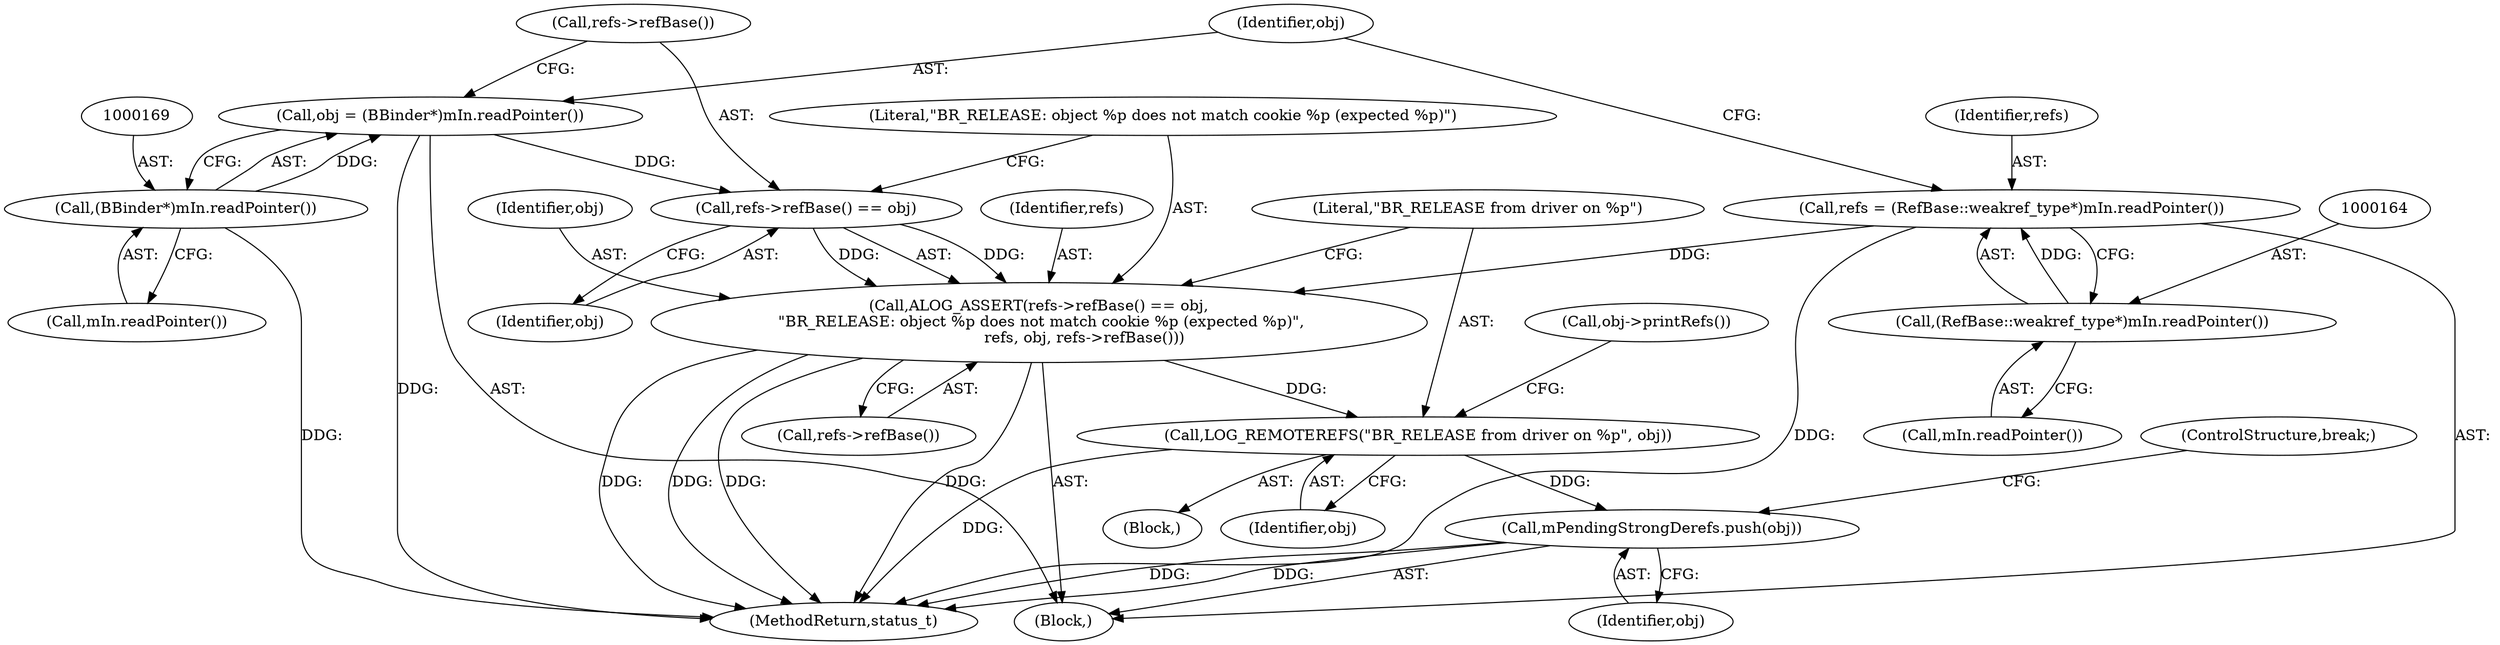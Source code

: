 digraph "0_Android_a59b827869a2ea04022dd225007f29af8d61837a@pointer" {
"1000180" [label="(Call,LOG_REMOTEREFS(\"BR_RELEASE from driver on %p\", obj))"];
"1000171" [label="(Call,ALOG_ASSERT(refs->refBase() == obj,\n \"BR_RELEASE: object %p does not match cookie %p (expected %p)\",\n                   refs, obj, refs->refBase()))"];
"1000172" [label="(Call,refs->refBase() == obj)"];
"1000166" [label="(Call,obj = (BBinder*)mIn.readPointer())"];
"1000168" [label="(Call,(BBinder*)mIn.readPointer())"];
"1000161" [label="(Call,refs = (RefBase::weakref_type*)mIn.readPointer())"];
"1000163" [label="(Call,(RefBase::weakref_type*)mIn.readPointer())"];
"1000184" [label="(Call,mPendingStrongDerefs.push(obj))"];
"1000179" [label="(Block,)"];
"1000181" [label="(Literal,\"BR_RELEASE from driver on %p\")"];
"1000185" [label="(Identifier,obj)"];
"1000178" [label="(Call,refs->refBase())"];
"1000184" [label="(Call,mPendingStrongDerefs.push(obj))"];
"1000171" [label="(Call,ALOG_ASSERT(refs->refBase() == obj,\n \"BR_RELEASE: object %p does not match cookie %p (expected %p)\",\n                   refs, obj, refs->refBase()))"];
"1000163" [label="(Call,(RefBase::weakref_type*)mIn.readPointer())"];
"1000183" [label="(Call,obj->printRefs())"];
"1000180" [label="(Call,LOG_REMOTEREFS(\"BR_RELEASE from driver on %p\", obj))"];
"1000186" [label="(ControlStructure,break;)"];
"1000176" [label="(Identifier,refs)"];
"1000172" [label="(Call,refs->refBase() == obj)"];
"1000166" [label="(Call,obj = (BBinder*)mIn.readPointer())"];
"1000162" [label="(Identifier,refs)"];
"1000182" [label="(Identifier,obj)"];
"1000165" [label="(Call,mIn.readPointer())"];
"1000592" [label="(MethodReturn,status_t)"];
"1000167" [label="(Identifier,obj)"];
"1000170" [label="(Call,mIn.readPointer())"];
"1000174" [label="(Identifier,obj)"];
"1000173" [label="(Call,refs->refBase())"];
"1000168" [label="(Call,(BBinder*)mIn.readPointer())"];
"1000115" [label="(Block,)"];
"1000177" [label="(Identifier,obj)"];
"1000175" [label="(Literal,\"BR_RELEASE: object %p does not match cookie %p (expected %p)\")"];
"1000161" [label="(Call,refs = (RefBase::weakref_type*)mIn.readPointer())"];
"1000180" -> "1000179"  [label="AST: "];
"1000180" -> "1000182"  [label="CFG: "];
"1000181" -> "1000180"  [label="AST: "];
"1000182" -> "1000180"  [label="AST: "];
"1000183" -> "1000180"  [label="CFG: "];
"1000180" -> "1000592"  [label="DDG: "];
"1000171" -> "1000180"  [label="DDG: "];
"1000180" -> "1000184"  [label="DDG: "];
"1000171" -> "1000115"  [label="AST: "];
"1000171" -> "1000178"  [label="CFG: "];
"1000172" -> "1000171"  [label="AST: "];
"1000175" -> "1000171"  [label="AST: "];
"1000176" -> "1000171"  [label="AST: "];
"1000177" -> "1000171"  [label="AST: "];
"1000178" -> "1000171"  [label="AST: "];
"1000181" -> "1000171"  [label="CFG: "];
"1000171" -> "1000592"  [label="DDG: "];
"1000171" -> "1000592"  [label="DDG: "];
"1000171" -> "1000592"  [label="DDG: "];
"1000171" -> "1000592"  [label="DDG: "];
"1000172" -> "1000171"  [label="DDG: "];
"1000172" -> "1000171"  [label="DDG: "];
"1000161" -> "1000171"  [label="DDG: "];
"1000172" -> "1000174"  [label="CFG: "];
"1000173" -> "1000172"  [label="AST: "];
"1000174" -> "1000172"  [label="AST: "];
"1000175" -> "1000172"  [label="CFG: "];
"1000166" -> "1000172"  [label="DDG: "];
"1000166" -> "1000115"  [label="AST: "];
"1000166" -> "1000168"  [label="CFG: "];
"1000167" -> "1000166"  [label="AST: "];
"1000168" -> "1000166"  [label="AST: "];
"1000173" -> "1000166"  [label="CFG: "];
"1000166" -> "1000592"  [label="DDG: "];
"1000168" -> "1000166"  [label="DDG: "];
"1000168" -> "1000170"  [label="CFG: "];
"1000169" -> "1000168"  [label="AST: "];
"1000170" -> "1000168"  [label="AST: "];
"1000168" -> "1000592"  [label="DDG: "];
"1000161" -> "1000115"  [label="AST: "];
"1000161" -> "1000163"  [label="CFG: "];
"1000162" -> "1000161"  [label="AST: "];
"1000163" -> "1000161"  [label="AST: "];
"1000167" -> "1000161"  [label="CFG: "];
"1000161" -> "1000592"  [label="DDG: "];
"1000163" -> "1000161"  [label="DDG: "];
"1000163" -> "1000165"  [label="CFG: "];
"1000164" -> "1000163"  [label="AST: "];
"1000165" -> "1000163"  [label="AST: "];
"1000184" -> "1000115"  [label="AST: "];
"1000184" -> "1000185"  [label="CFG: "];
"1000185" -> "1000184"  [label="AST: "];
"1000186" -> "1000184"  [label="CFG: "];
"1000184" -> "1000592"  [label="DDG: "];
"1000184" -> "1000592"  [label="DDG: "];
}
